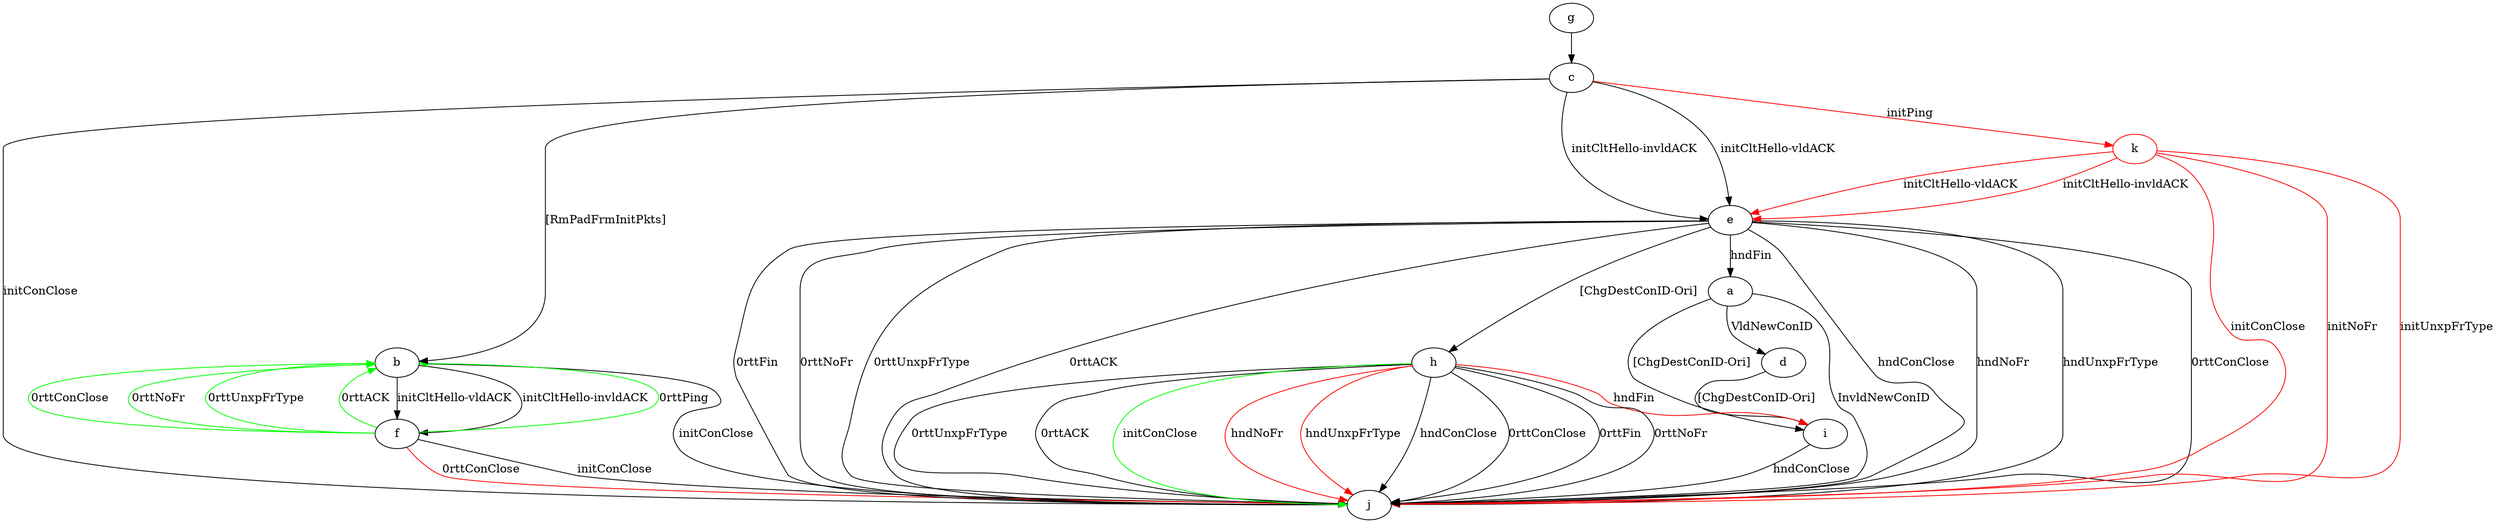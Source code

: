 digraph "" {
	a -> d	[key=0,
		label="VldNewConID "];
	a -> i	[key=0,
		label="[ChgDestConID-Ori] "];
	a -> j	[key=0,
		label="InvldNewConID "];
	b -> f	[key=0,
		label="initCltHello-vldACK "];
	b -> f	[key=1,
		label="initCltHello-invldACK "];
	b -> j	[key=0,
		label="initConClose "];
	c -> b	[key=0,
		label="[RmPadFrmInitPkts] "];
	c -> e	[key=0,
		label="initCltHello-vldACK "];
	c -> e	[key=1,
		label="initCltHello-invldACK "];
	c -> j	[key=0,
		label="initConClose "];
	k	[color=red];
	c -> k	[key=0,
		color=red,
		label="initPing "];
	d -> i	[key=0,
		label="[ChgDestConID-Ori] "];
	e -> a	[key=0,
		label="hndFin "];
	e -> h	[key=0,
		label="[ChgDestConID-Ori] "];
	e -> j	[key=0,
		label="hndConClose "];
	e -> j	[key=1,
		label="hndNoFr "];
	e -> j	[key=2,
		label="hndUnxpFrType "];
	e -> j	[key=3,
		label="0rttConClose "];
	e -> j	[key=4,
		label="0rttFin "];
	e -> j	[key=5,
		label="0rttNoFr "];
	e -> j	[key=6,
		label="0rttUnxpFrType "];
	e -> j	[key=7,
		label="0rttACK "];
	f -> b	[key=0,
		color=green,
		label="0rttPing "];
	f -> b	[key=1,
		color=green,
		label="0rttConClose "];
	f -> b	[key=2,
		color=green,
		label="0rttNoFr "];
	f -> b	[key=3,
		color=green,
		label="0rttUnxpFrType "];
	f -> b	[key=4,
		color=green,
		label="0rttACK "];
	f -> j	[key=0,
		label="initConClose "];
	f -> j	[key=1,
		color=red,
		label="0rttConClose "];
	g -> c	[key=0];
	h -> i	[key=0,
		color=red,
		label="hndFin "];
	h -> j	[key=0,
		label="hndConClose "];
	h -> j	[key=1,
		label="0rttConClose "];
	h -> j	[key=2,
		label="0rttFin "];
	h -> j	[key=3,
		label="0rttNoFr "];
	h -> j	[key=4,
		label="0rttUnxpFrType "];
	h -> j	[key=5,
		label="0rttACK "];
	h -> j	[key=6,
		color=green,
		label="initConClose "];
	h -> j	[key=7,
		color=red,
		label="hndNoFr "];
	h -> j	[key=8,
		color=red,
		label="hndUnxpFrType "];
	i -> j	[key=0,
		label="hndConClose "];
	k -> e	[key=0,
		color=red,
		label="initCltHello-vldACK "];
	k -> e	[key=1,
		color=red,
		label="initCltHello-invldACK "];
	k -> j	[key=0,
		color=red,
		label="initConClose "];
	k -> j	[key=1,
		color=red,
		label="initNoFr "];
	k -> j	[key=2,
		color=red,
		label="initUnxpFrType "];
}
